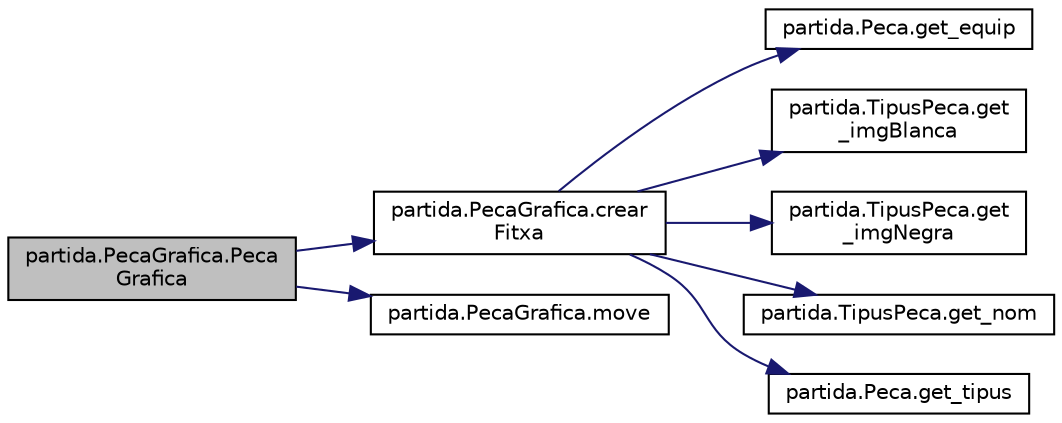 digraph "partida.PecaGrafica.PecaGrafica"
{
 // LATEX_PDF_SIZE
  edge [fontname="Helvetica",fontsize="10",labelfontname="Helvetica",labelfontsize="10"];
  node [fontname="Helvetica",fontsize="10",shape=record];
  rankdir="LR";
  Node1 [label="partida.PecaGrafica.Peca\lGrafica",height=0.2,width=0.4,color="black", fillcolor="grey75", style="filled", fontcolor="black",tooltip="Genera una Peça en mode gràfic."];
  Node1 -> Node2 [color="midnightblue",fontsize="10",style="solid",fontname="Helvetica"];
  Node2 [label="partida.PecaGrafica.crear\lFitxa",height=0.2,width=0.4,color="black", fillcolor="white", style="filled",URL="$classpartida_1_1_peca_grafica.html#a15f3c022a3f1efd5786a42c3e9a1ab4b",tooltip="Crea una fitxa en el mmode gràfic."];
  Node2 -> Node3 [color="midnightblue",fontsize="10",style="solid",fontname="Helvetica"];
  Node3 [label="partida.Peca.get_equip",height=0.2,width=0.4,color="black", fillcolor="white", style="filled",URL="$classpartida_1_1_peca.html#acf746f82f289a4a6b9c13f518df1fe6b",tooltip="Equip."];
  Node2 -> Node4 [color="midnightblue",fontsize="10",style="solid",fontname="Helvetica"];
  Node4 [label="partida.TipusPeca.get\l_imgBlanca",height=0.2,width=0.4,color="black", fillcolor="white", style="filled",URL="$classpartida_1_1_tipus_peca.html#a2bba3b8853615e3d1deae8fada01a20b",tooltip="Drecera de l'imatge de la Peça blanca."];
  Node2 -> Node5 [color="midnightblue",fontsize="10",style="solid",fontname="Helvetica"];
  Node5 [label="partida.TipusPeca.get\l_imgNegra",height=0.2,width=0.4,color="black", fillcolor="white", style="filled",URL="$classpartida_1_1_tipus_peca.html#a7957e37f0563a84579b44f52c4481b92",tooltip="Drecera de l'imatge de la Peça negra."];
  Node2 -> Node6 [color="midnightblue",fontsize="10",style="solid",fontname="Helvetica"];
  Node6 [label="partida.TipusPeca.get_nom",height=0.2,width=0.4,color="black", fillcolor="white", style="filled",URL="$classpartida_1_1_tipus_peca.html#a4d5a3d6a5f26c4167a4a7e2b4a9f0015",tooltip="Nom del tipus de Peça."];
  Node2 -> Node7 [color="midnightblue",fontsize="10",style="solid",fontname="Helvetica"];
  Node7 [label="partida.Peca.get_tipus",height=0.2,width=0.4,color="black", fillcolor="white", style="filled",URL="$classpartida_1_1_peca.html#a8db1539316c423a1045050027ff1ec4a",tooltip="Tipus."];
  Node1 -> Node8 [color="midnightblue",fontsize="10",style="solid",fontname="Helvetica"];
  Node8 [label="partida.PecaGrafica.move",height=0.2,width=0.4,color="black", fillcolor="white", style="filled",URL="$classpartida_1_1_peca_grafica.html#ad9a2e9ef23ef6266f923622059f1c1e9",tooltip=" "];
}
